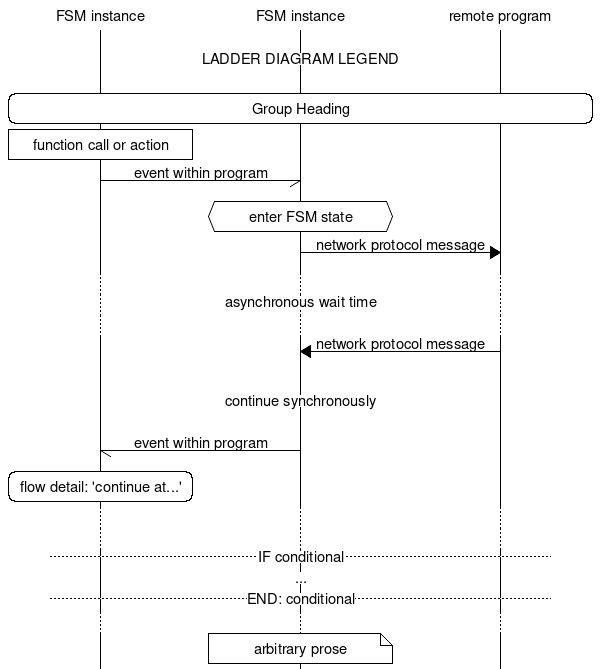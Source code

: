 msc {
	A [label="FSM instance"],B [label="FSM instance"], C [label="remote program"];
	|||;
	||| [label="LADDER DIAGRAM LEGEND"];
	|||;

	A rbox C [label="Group Heading"];

	A box A [label="function call or action"];
	A -> B [label="event within program"];
	B abox B [label="enter FSM state"];
	B => C [label="network protocol message"];
	...;
	... [label="asynchronous wait time"];
	...;
	B <= C [label="network protocol message"];
	|||;
	||| [label="continue synchronously"];
	|||;
	A <- B [label="event within program"];
	A rbox A [label="flow detail: 'continue at...'"];
	...;
	...;
	--- [label="IF conditional"];
	||| [label="..."];
	--- [label="END: conditional"];
	...;
	B note B [label="arbitrary prose"];
}
